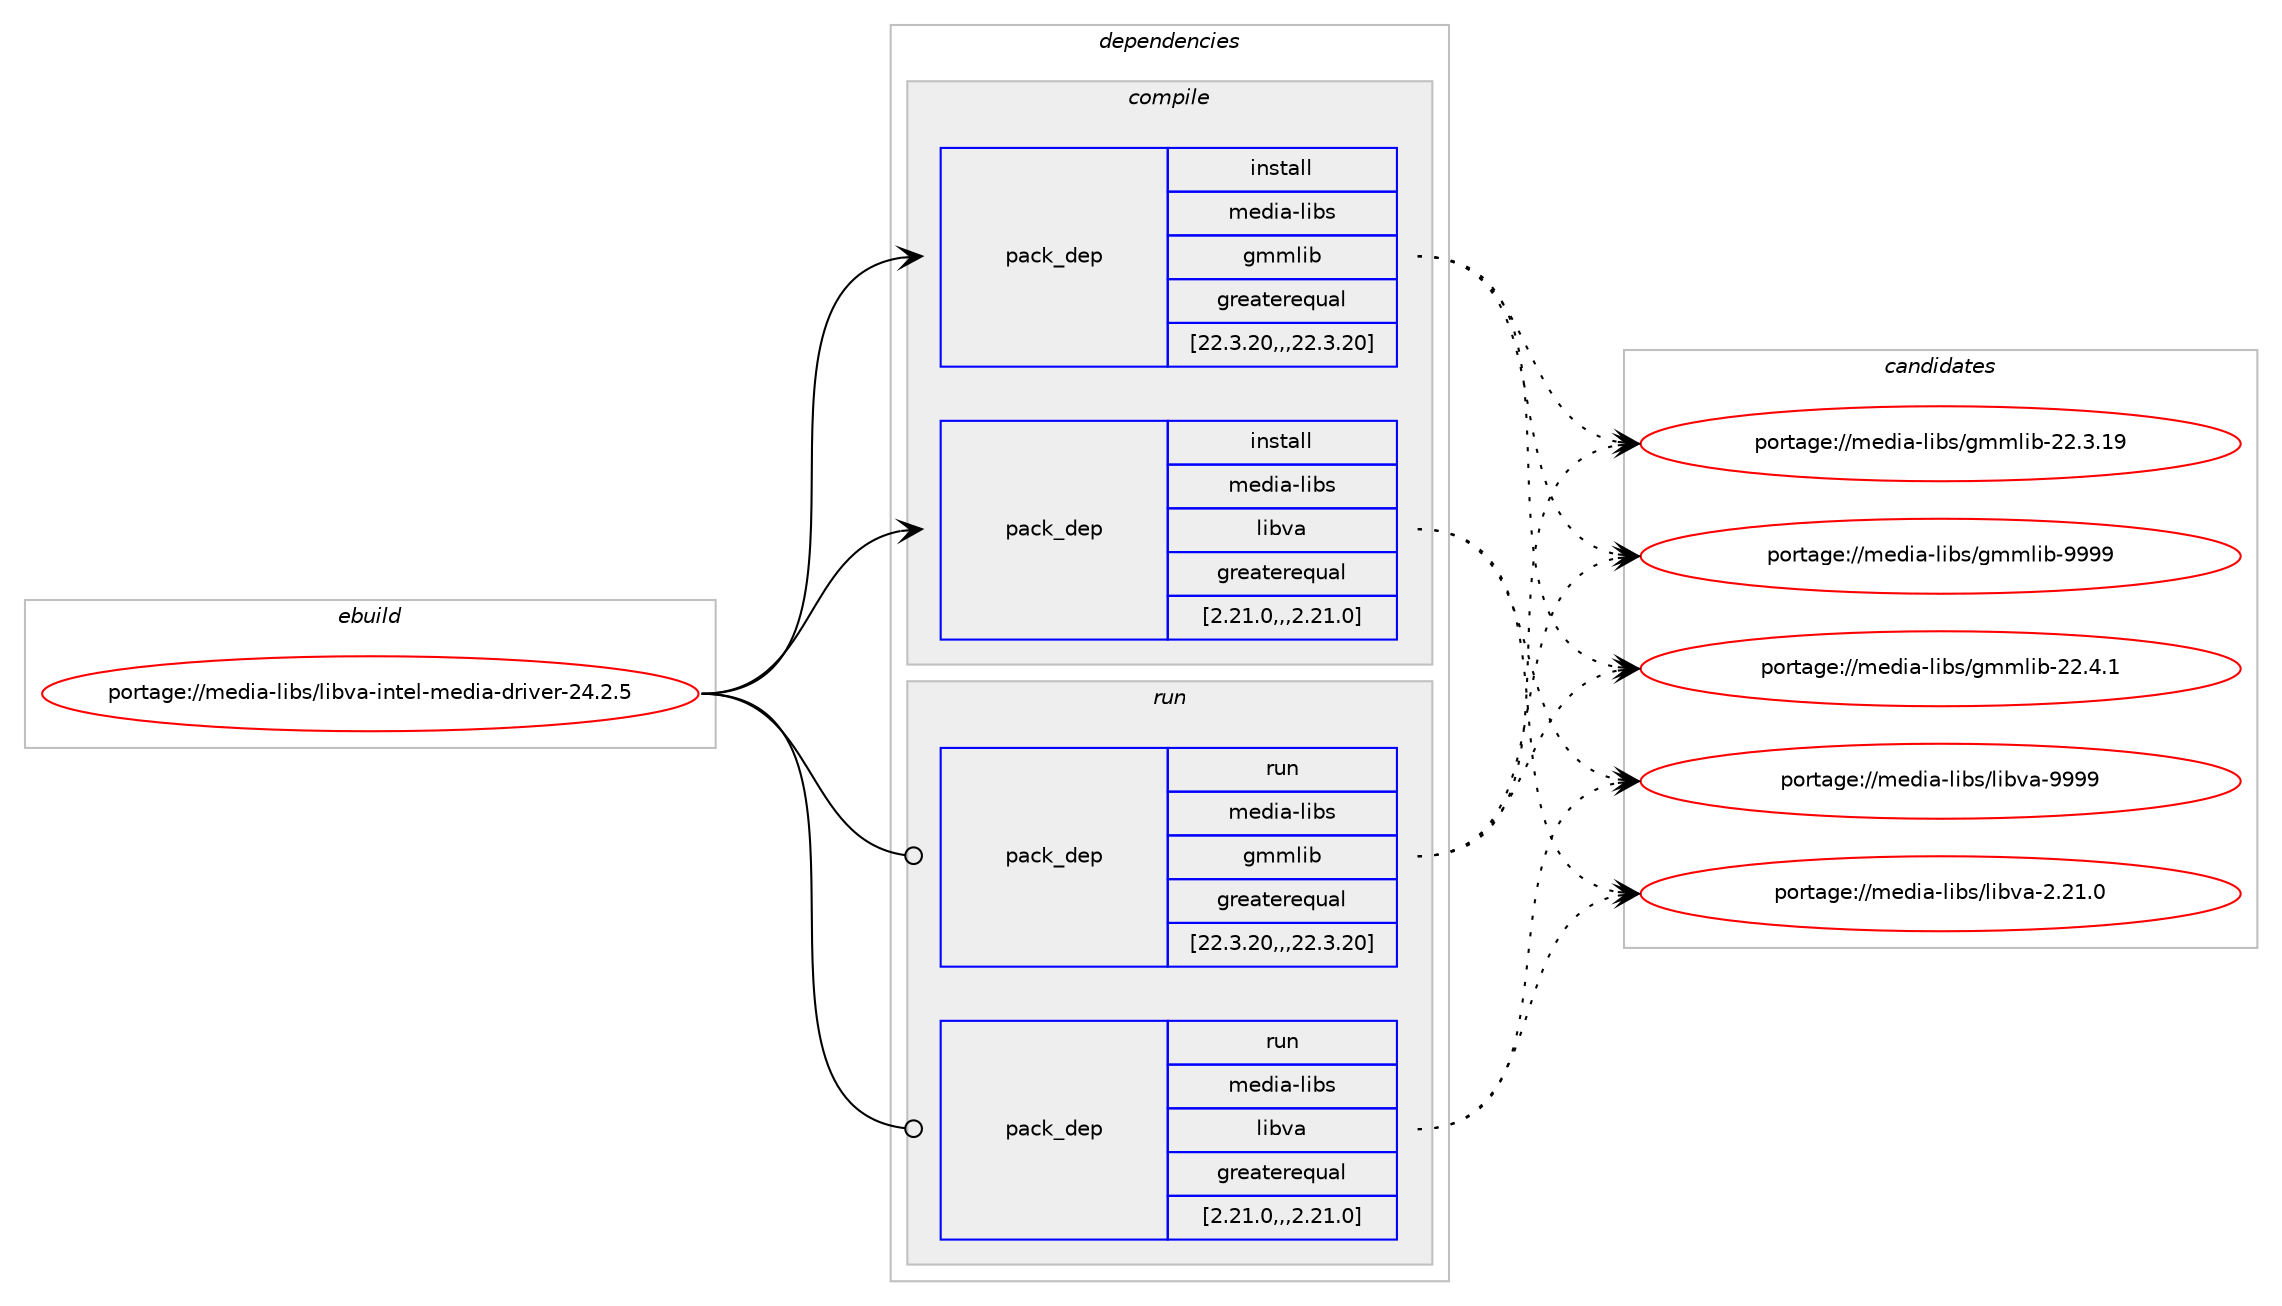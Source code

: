 digraph prolog {

# *************
# Graph options
# *************

newrank=true;
concentrate=true;
compound=true;
graph [rankdir=LR,fontname=Helvetica,fontsize=10,ranksep=1.5];#, ranksep=2.5, nodesep=0.2];
edge  [arrowhead=vee];
node  [fontname=Helvetica,fontsize=10];

# **********
# The ebuild
# **********

subgraph cluster_leftcol {
color=gray;
rank=same;
label=<<i>ebuild</i>>;
id [label="portage://media-libs/libva-intel-media-driver-24.2.5", color=red, width=4, href="../media-libs/libva-intel-media-driver-24.2.5.svg"];
}

# ****************
# The dependencies
# ****************

subgraph cluster_midcol {
color=gray;
label=<<i>dependencies</i>>;
subgraph cluster_compile {
fillcolor="#eeeeee";
style=filled;
label=<<i>compile</i>>;
subgraph pack221564 {
dependency299803 [label=<<TABLE BORDER="0" CELLBORDER="1" CELLSPACING="0" CELLPADDING="4" WIDTH="220"><TR><TD ROWSPAN="6" CELLPADDING="30">pack_dep</TD></TR><TR><TD WIDTH="110">install</TD></TR><TR><TD>media-libs</TD></TR><TR><TD>gmmlib</TD></TR><TR><TD>greaterequal</TD></TR><TR><TD>[22.3.20,,,22.3.20]</TD></TR></TABLE>>, shape=none, color=blue];
}
id:e -> dependency299803:w [weight=20,style="solid",arrowhead="vee"];
subgraph pack221565 {
dependency299804 [label=<<TABLE BORDER="0" CELLBORDER="1" CELLSPACING="0" CELLPADDING="4" WIDTH="220"><TR><TD ROWSPAN="6" CELLPADDING="30">pack_dep</TD></TR><TR><TD WIDTH="110">install</TD></TR><TR><TD>media-libs</TD></TR><TR><TD>libva</TD></TR><TR><TD>greaterequal</TD></TR><TR><TD>[2.21.0,,,2.21.0]</TD></TR></TABLE>>, shape=none, color=blue];
}
id:e -> dependency299804:w [weight=20,style="solid",arrowhead="vee"];
}
subgraph cluster_compileandrun {
fillcolor="#eeeeee";
style=filled;
label=<<i>compile and run</i>>;
}
subgraph cluster_run {
fillcolor="#eeeeee";
style=filled;
label=<<i>run</i>>;
subgraph pack221566 {
dependency299805 [label=<<TABLE BORDER="0" CELLBORDER="1" CELLSPACING="0" CELLPADDING="4" WIDTH="220"><TR><TD ROWSPAN="6" CELLPADDING="30">pack_dep</TD></TR><TR><TD WIDTH="110">run</TD></TR><TR><TD>media-libs</TD></TR><TR><TD>gmmlib</TD></TR><TR><TD>greaterequal</TD></TR><TR><TD>[22.3.20,,,22.3.20]</TD></TR></TABLE>>, shape=none, color=blue];
}
id:e -> dependency299805:w [weight=20,style="solid",arrowhead="odot"];
subgraph pack221567 {
dependency299806 [label=<<TABLE BORDER="0" CELLBORDER="1" CELLSPACING="0" CELLPADDING="4" WIDTH="220"><TR><TD ROWSPAN="6" CELLPADDING="30">pack_dep</TD></TR><TR><TD WIDTH="110">run</TD></TR><TR><TD>media-libs</TD></TR><TR><TD>libva</TD></TR><TR><TD>greaterequal</TD></TR><TR><TD>[2.21.0,,,2.21.0]</TD></TR></TABLE>>, shape=none, color=blue];
}
id:e -> dependency299806:w [weight=20,style="solid",arrowhead="odot"];
}
}

# **************
# The candidates
# **************

subgraph cluster_choices {
rank=same;
color=gray;
label=<<i>candidates</i>>;

subgraph choice221564 {
color=black;
nodesep=1;
choice10910110010597451081059811547103109109108105984557575757 [label="portage://media-libs/gmmlib-9999", color=red, width=4,href="../media-libs/gmmlib-9999.svg"];
choice109101100105974510810598115471031091091081059845505046524649 [label="portage://media-libs/gmmlib-22.4.1", color=red, width=4,href="../media-libs/gmmlib-22.4.1.svg"];
choice10910110010597451081059811547103109109108105984550504651464957 [label="portage://media-libs/gmmlib-22.3.19", color=red, width=4,href="../media-libs/gmmlib-22.3.19.svg"];
dependency299803:e -> choice10910110010597451081059811547103109109108105984557575757:w [style=dotted,weight="100"];
dependency299803:e -> choice109101100105974510810598115471031091091081059845505046524649:w [style=dotted,weight="100"];
dependency299803:e -> choice10910110010597451081059811547103109109108105984550504651464957:w [style=dotted,weight="100"];
}
subgraph choice221565 {
color=black;
nodesep=1;
choice1091011001059745108105981154710810598118974557575757 [label="portage://media-libs/libva-9999", color=red, width=4,href="../media-libs/libva-9999.svg"];
choice10910110010597451081059811547108105981189745504650494648 [label="portage://media-libs/libva-2.21.0", color=red, width=4,href="../media-libs/libva-2.21.0.svg"];
dependency299804:e -> choice1091011001059745108105981154710810598118974557575757:w [style=dotted,weight="100"];
dependency299804:e -> choice10910110010597451081059811547108105981189745504650494648:w [style=dotted,weight="100"];
}
subgraph choice221566 {
color=black;
nodesep=1;
choice10910110010597451081059811547103109109108105984557575757 [label="portage://media-libs/gmmlib-9999", color=red, width=4,href="../media-libs/gmmlib-9999.svg"];
choice109101100105974510810598115471031091091081059845505046524649 [label="portage://media-libs/gmmlib-22.4.1", color=red, width=4,href="../media-libs/gmmlib-22.4.1.svg"];
choice10910110010597451081059811547103109109108105984550504651464957 [label="portage://media-libs/gmmlib-22.3.19", color=red, width=4,href="../media-libs/gmmlib-22.3.19.svg"];
dependency299805:e -> choice10910110010597451081059811547103109109108105984557575757:w [style=dotted,weight="100"];
dependency299805:e -> choice109101100105974510810598115471031091091081059845505046524649:w [style=dotted,weight="100"];
dependency299805:e -> choice10910110010597451081059811547103109109108105984550504651464957:w [style=dotted,weight="100"];
}
subgraph choice221567 {
color=black;
nodesep=1;
choice1091011001059745108105981154710810598118974557575757 [label="portage://media-libs/libva-9999", color=red, width=4,href="../media-libs/libva-9999.svg"];
choice10910110010597451081059811547108105981189745504650494648 [label="portage://media-libs/libva-2.21.0", color=red, width=4,href="../media-libs/libva-2.21.0.svg"];
dependency299806:e -> choice1091011001059745108105981154710810598118974557575757:w [style=dotted,weight="100"];
dependency299806:e -> choice10910110010597451081059811547108105981189745504650494648:w [style=dotted,weight="100"];
}
}

}
